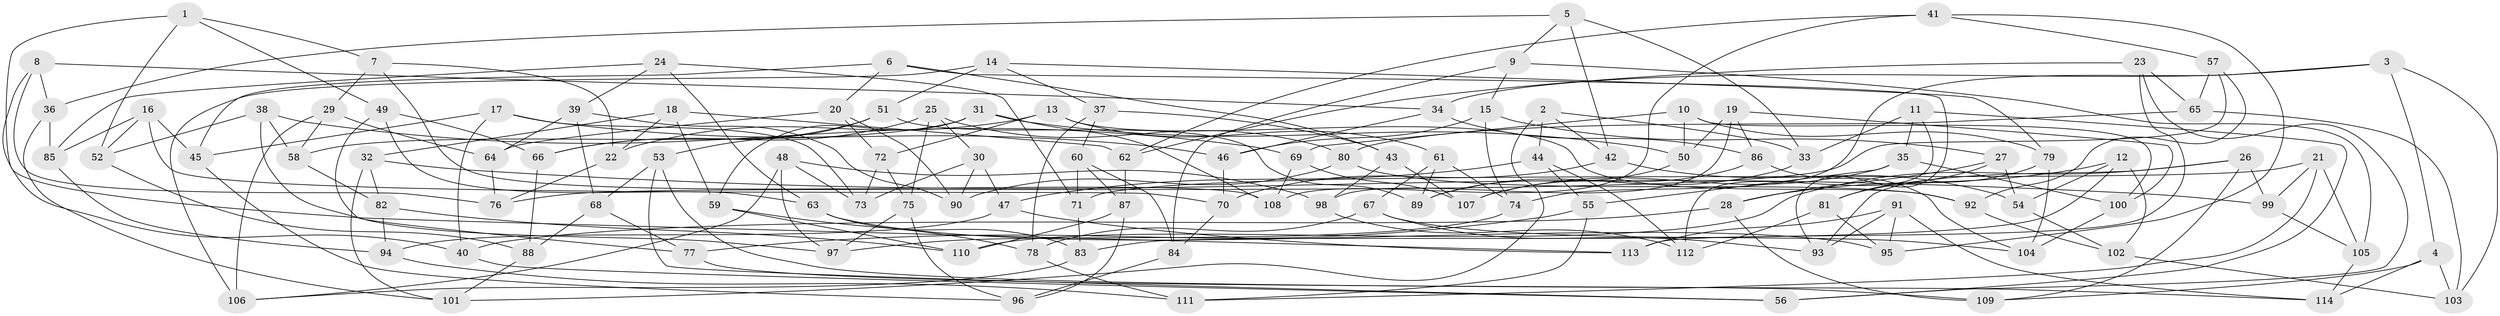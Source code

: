 // Generated by graph-tools (version 1.1) at 2025/11/02/27/25 16:11:46]
// undirected, 114 vertices, 228 edges
graph export_dot {
graph [start="1"]
  node [color=gray90,style=filled];
  1;
  2;
  3;
  4;
  5;
  6;
  7;
  8;
  9;
  10;
  11;
  12;
  13;
  14;
  15;
  16;
  17;
  18;
  19;
  20;
  21;
  22;
  23;
  24;
  25;
  26;
  27;
  28;
  29;
  30;
  31;
  32;
  33;
  34;
  35;
  36;
  37;
  38;
  39;
  40;
  41;
  42;
  43;
  44;
  45;
  46;
  47;
  48;
  49;
  50;
  51;
  52;
  53;
  54;
  55;
  56;
  57;
  58;
  59;
  60;
  61;
  62;
  63;
  64;
  65;
  66;
  67;
  68;
  69;
  70;
  71;
  72;
  73;
  74;
  75;
  76;
  77;
  78;
  79;
  80;
  81;
  82;
  83;
  84;
  85;
  86;
  87;
  88;
  89;
  90;
  91;
  92;
  93;
  94;
  95;
  96;
  97;
  98;
  99;
  100;
  101;
  102;
  103;
  104;
  105;
  106;
  107;
  108;
  109;
  110;
  111;
  112;
  113;
  114;
  1 -- 7;
  1 -- 113;
  1 -- 49;
  1 -- 52;
  2 -- 33;
  2 -- 44;
  2 -- 101;
  2 -- 42;
  3 -- 34;
  3 -- 4;
  3 -- 74;
  3 -- 103;
  4 -- 109;
  4 -- 103;
  4 -- 114;
  5 -- 9;
  5 -- 33;
  5 -- 42;
  5 -- 36;
  6 -- 20;
  6 -- 45;
  6 -- 43;
  6 -- 93;
  7 -- 22;
  7 -- 108;
  7 -- 29;
  8 -- 36;
  8 -- 76;
  8 -- 34;
  8 -- 40;
  9 -- 84;
  9 -- 15;
  9 -- 105;
  10 -- 69;
  10 -- 100;
  10 -- 79;
  10 -- 50;
  11 -- 33;
  11 -- 35;
  11 -- 56;
  11 -- 112;
  12 -- 83;
  12 -- 28;
  12 -- 102;
  12 -- 54;
  13 -- 61;
  13 -- 22;
  13 -- 92;
  13 -- 72;
  14 -- 37;
  14 -- 106;
  14 -- 79;
  14 -- 51;
  15 -- 27;
  15 -- 46;
  15 -- 74;
  16 -- 45;
  16 -- 70;
  16 -- 52;
  16 -- 85;
  17 -- 40;
  17 -- 45;
  17 -- 46;
  17 -- 73;
  18 -- 62;
  18 -- 32;
  18 -- 59;
  18 -- 22;
  19 -- 86;
  19 -- 100;
  19 -- 50;
  19 -- 98;
  20 -- 64;
  20 -- 72;
  20 -- 90;
  21 -- 71;
  21 -- 111;
  21 -- 105;
  21 -- 99;
  22 -- 76;
  23 -- 62;
  23 -- 113;
  23 -- 56;
  23 -- 65;
  24 -- 63;
  24 -- 85;
  24 -- 39;
  24 -- 71;
  25 -- 75;
  25 -- 30;
  25 -- 66;
  25 -- 80;
  26 -- 93;
  26 -- 99;
  26 -- 110;
  26 -- 109;
  27 -- 54;
  27 -- 28;
  27 -- 81;
  28 -- 40;
  28 -- 109;
  29 -- 106;
  29 -- 64;
  29 -- 58;
  30 -- 73;
  30 -- 47;
  30 -- 90;
  31 -- 50;
  31 -- 108;
  31 -- 58;
  31 -- 59;
  32 -- 101;
  32 -- 99;
  32 -- 82;
  33 -- 89;
  34 -- 86;
  34 -- 46;
  35 -- 55;
  35 -- 107;
  35 -- 100;
  36 -- 85;
  36 -- 101;
  37 -- 78;
  37 -- 43;
  37 -- 60;
  38 -- 97;
  38 -- 52;
  38 -- 69;
  38 -- 58;
  39 -- 68;
  39 -- 90;
  39 -- 64;
  40 -- 56;
  41 -- 108;
  41 -- 62;
  41 -- 57;
  41 -- 95;
  42 -- 70;
  42 -- 54;
  43 -- 107;
  43 -- 98;
  44 -- 47;
  44 -- 112;
  44 -- 55;
  45 -- 96;
  46 -- 70;
  47 -- 113;
  47 -- 94;
  48 -- 106;
  48 -- 98;
  48 -- 97;
  48 -- 73;
  49 -- 63;
  49 -- 66;
  49 -- 77;
  50 -- 89;
  51 -- 66;
  51 -- 53;
  51 -- 89;
  52 -- 88;
  53 -- 114;
  53 -- 68;
  53 -- 56;
  54 -- 102;
  55 -- 77;
  55 -- 111;
  57 -- 76;
  57 -- 65;
  57 -- 92;
  58 -- 82;
  59 -- 78;
  59 -- 110;
  60 -- 84;
  60 -- 87;
  60 -- 71;
  61 -- 74;
  61 -- 89;
  61 -- 67;
  62 -- 87;
  63 -- 83;
  63 -- 95;
  64 -- 76;
  65 -- 80;
  65 -- 103;
  66 -- 88;
  67 -- 93;
  67 -- 104;
  67 -- 78;
  68 -- 88;
  68 -- 77;
  69 -- 108;
  69 -- 107;
  70 -- 84;
  71 -- 83;
  72 -- 75;
  72 -- 73;
  74 -- 97;
  75 -- 96;
  75 -- 97;
  77 -- 109;
  78 -- 111;
  79 -- 104;
  79 -- 81;
  80 -- 92;
  80 -- 90;
  81 -- 112;
  81 -- 95;
  82 -- 94;
  82 -- 110;
  83 -- 106;
  84 -- 96;
  85 -- 94;
  86 -- 104;
  86 -- 107;
  87 -- 110;
  87 -- 96;
  88 -- 101;
  91 -- 113;
  91 -- 95;
  91 -- 114;
  91 -- 93;
  92 -- 102;
  94 -- 111;
  98 -- 112;
  99 -- 105;
  100 -- 104;
  102 -- 103;
  105 -- 114;
}
